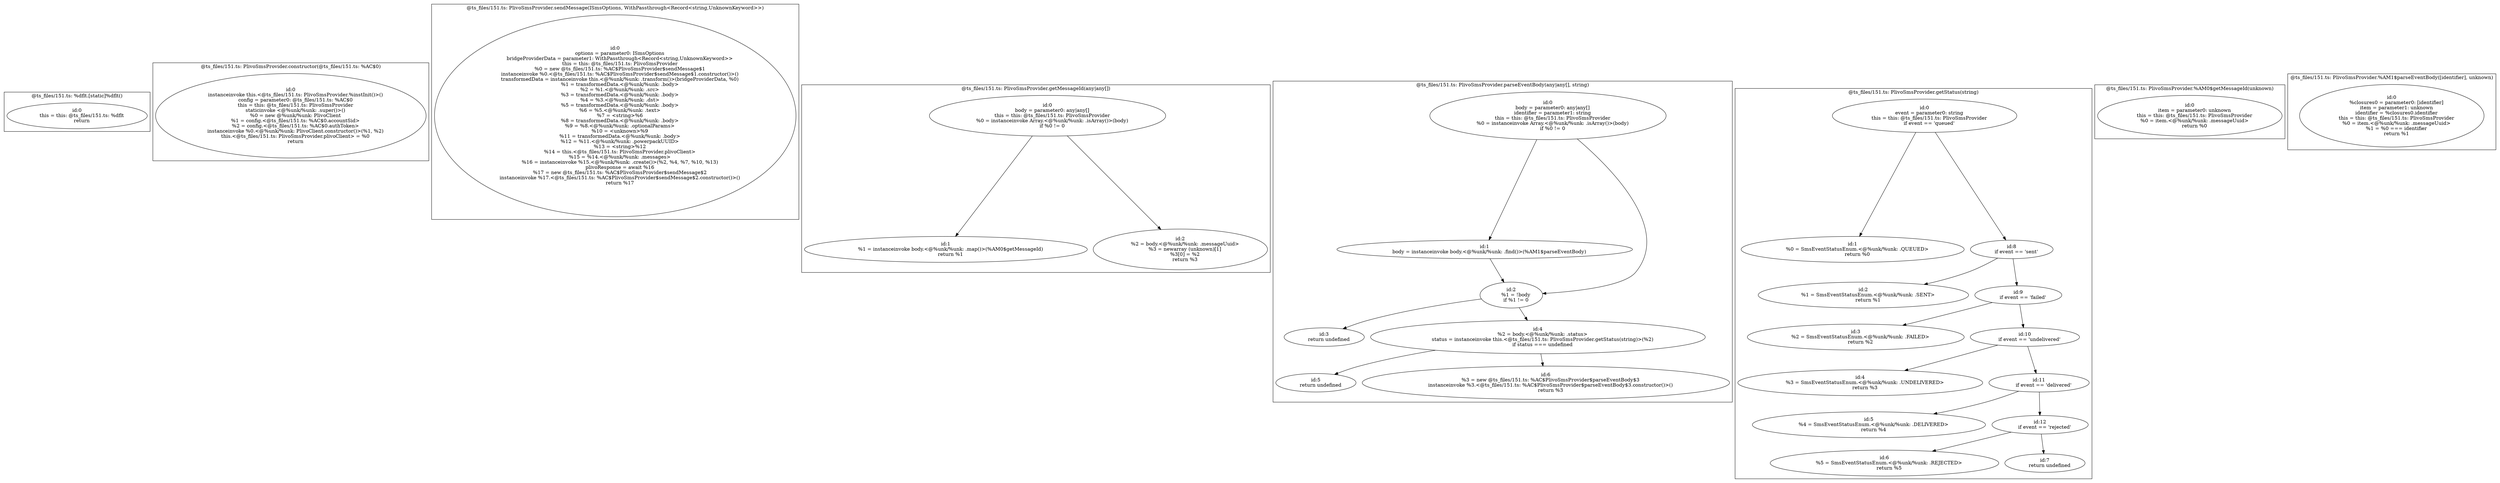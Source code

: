 digraph "151.ts" {
subgraph "cluster_@ts_files/151.ts: %dflt.[static]%dflt()" {
  label="@ts_files/151.ts: %dflt.[static]%dflt()";
  Node33710 [label="id:0
      this = this: @ts_files/151.ts: %dflt
      return"];
}
subgraph "cluster_@ts_files/151.ts: PlivoSmsProvider.constructor(@ts_files/151.ts: %AC$0)" {
  label="@ts_files/151.ts: PlivoSmsProvider.constructor(@ts_files/151.ts: %AC$0)";
  Node62460 [label="id:0
      instanceinvoke this.<@ts_files/151.ts: PlivoSmsProvider.%instInit()>()
      config = parameter0: @ts_files/151.ts: %AC$0
      this = this: @ts_files/151.ts: PlivoSmsProvider
      staticinvoke <@%unk/%unk: .super()>()
      %0 = new @%unk/%unk: PlivoClient
      %1 = config.<@ts_files/151.ts: %AC$0.accountSid>
      %2 = config.<@ts_files/151.ts: %AC$0.authToken>
      instanceinvoke %0.<@%unk/%unk: PlivoClient.constructor()>(%1, %2)
      this.<@ts_files/151.ts: PlivoSmsProvider.plivoClient> = %0
      return"];
}
subgraph "cluster_@ts_files/151.ts: PlivoSmsProvider.sendMessage(ISmsOptions, WithPassthrough<Record<string,UnknownKeyword>>)" {
  label="@ts_files/151.ts: PlivoSmsProvider.sendMessage(ISmsOptions, WithPassthrough<Record<string,UnknownKeyword>>)";
  Node102630 [label="id:0
      options = parameter0: ISmsOptions
      bridgeProviderData = parameter1: WithPassthrough<Record<string,UnknownKeyword>>
      this = this: @ts_files/151.ts: PlivoSmsProvider
      %0 = new @ts_files/151.ts: %AC$PlivoSmsProvider$sendMessage$1
      instanceinvoke %0.<@ts_files/151.ts: %AC$PlivoSmsProvider$sendMessage$1.constructor()>()
      transformedData = instanceinvoke this.<@%unk/%unk: .transform()>(bridgeProviderData, %0)
      %1 = transformedData.<@%unk/%unk: .body>
      %2 = %1.<@%unk/%unk: .src>
      %3 = transformedData.<@%unk/%unk: .body>
      %4 = %3.<@%unk/%unk: .dst>
      %5 = transformedData.<@%unk/%unk: .body>
      %6 = %5.<@%unk/%unk: .text>
      %7 = <string>%6
      %8 = transformedData.<@%unk/%unk: .body>
      %9 = %8.<@%unk/%unk: .optionalParams>
      %10 = <unknown>%9
      %11 = transformedData.<@%unk/%unk: .body>
      %12 = %11.<@%unk/%unk: .powerpackUUID>
      %13 = <string>%12
      %14 = this.<@ts_files/151.ts: PlivoSmsProvider.plivoClient>
      %15 = %14.<@%unk/%unk: .messages>
      %16 = instanceinvoke %15.<@%unk/%unk: .create()>(%2, %4, %7, %10, %13)
      plivoResponse = await %16
      %17 = new @ts_files/151.ts: %AC$PlivoSmsProvider$sendMessage$2
      instanceinvoke %17.<@ts_files/151.ts: %AC$PlivoSmsProvider$sendMessage$2.constructor()>()
      return %17"];
}
subgraph "cluster_@ts_files/151.ts: PlivoSmsProvider.getMessageId(any|any[])" {
  label="@ts_files/151.ts: PlivoSmsProvider.getMessageId(any|any[])";
  Node54510 [label="id:0
      body = parameter0: any|any[]
      this = this: @ts_files/151.ts: PlivoSmsProvider
      %0 = instanceinvoke Array.<@%unk/%unk: .isArray()>(body)
      if %0 != 0"];
  Node54511 [label="id:1
      %1 = instanceinvoke body.<@%unk/%unk: .map()>(%AM0$getMessageId)
      return %1"];
  Node54512 [label="id:2
      %2 = body.<@%unk/%unk: .messageUuid>
      %3 = newarray (unknown)[1]
      %3[0] = %2
      return %3"];
  Node54510 -> Node54511;
  Node54510 -> Node54512;
}
subgraph "cluster_@ts_files/151.ts: PlivoSmsProvider.parseEventBody(any|any[], string)" {
  label="@ts_files/151.ts: PlivoSmsProvider.parseEventBody(any|any[], string)";
  Node64390 [label="id:0
      body = parameter0: any|any[]
      identifier = parameter1: string
      this = this: @ts_files/151.ts: PlivoSmsProvider
      %0 = instanceinvoke Array.<@%unk/%unk: .isArray()>(body)
      if %0 != 0"];
  Node64391 [label="id:1
      body = instanceinvoke body.<@%unk/%unk: .find()>(%AM1$parseEventBody)"];
  Node64392 [label="id:2
      %1 = !body
      if %1 != 0"];
  Node64393 [label="id:3
      return undefined"];
  Node64394 [label="id:4
      %2 = body.<@%unk/%unk: .status>
      status = instanceinvoke this.<@ts_files/151.ts: PlivoSmsProvider.getStatus(string)>(%2)
      if status === undefined"];
  Node64395 [label="id:5
      return undefined"];
  Node64396 [label="id:6
      %3 = new @ts_files/151.ts: %AC$PlivoSmsProvider$parseEventBody$3
      instanceinvoke %3.<@ts_files/151.ts: %AC$PlivoSmsProvider$parseEventBody$3.constructor()>()
      return %3"];
  Node64390 -> Node64391;
  Node64390 -> Node64392;
  Node64391 -> Node64392;
  Node64392 -> Node64393;
  Node64392 -> Node64394;
  Node64394 -> Node64395;
  Node64394 -> Node64396;
}
subgraph "cluster_@ts_files/151.ts: PlivoSmsProvider.getStatus(string)" {
  label="@ts_files/151.ts: PlivoSmsProvider.getStatus(string)";
  Node49120 [label="id:0
      event = parameter0: string
      this = this: @ts_files/151.ts: PlivoSmsProvider
      if event == 'queued'"];
  Node49121 [label="id:1
      %0 = SmsEventStatusEnum.<@%unk/%unk: .QUEUED>
      return %0"];
  Node49122 [label="id:2
      %1 = SmsEventStatusEnum.<@%unk/%unk: .SENT>
      return %1"];
  Node49123 [label="id:3
      %2 = SmsEventStatusEnum.<@%unk/%unk: .FAILED>
      return %2"];
  Node49124 [label="id:4
      %3 = SmsEventStatusEnum.<@%unk/%unk: .UNDELIVERED>
      return %3"];
  Node49125 [label="id:5
      %4 = SmsEventStatusEnum.<@%unk/%unk: .DELIVERED>
      return %4"];
  Node49126 [label="id:6
      %5 = SmsEventStatusEnum.<@%unk/%unk: .REJECTED>
      return %5"];
  Node49127 [label="id:7
      return undefined"];
  Node49128 [label="id:8
      if event == 'sent'"];
  Node49129 [label="id:9
      if event == 'failed'"];
  Node491210 [label="id:10
      if event == 'undelivered'"];
  Node491211 [label="id:11
      if event == 'delivered'"];
  Node491212 [label="id:12
      if event == 'rejected'"];
  Node49120 -> Node49121;
  Node49120 -> Node49128;
  Node49128 -> Node49122;
  Node49128 -> Node49129;
  Node49129 -> Node49123;
  Node49129 -> Node491210;
  Node491210 -> Node49124;
  Node491210 -> Node491211;
  Node491211 -> Node49125;
  Node491211 -> Node491212;
  Node491212 -> Node49126;
  Node491212 -> Node49127;
}
subgraph "cluster_@ts_files/151.ts: PlivoSmsProvider.%AM0$getMessageId(unknown)" {
  label="@ts_files/151.ts: PlivoSmsProvider.%AM0$getMessageId(unknown)";
  Node55340 [label="id:0
      item = parameter0: unknown
      this = this: @ts_files/151.ts: PlivoSmsProvider
      %0 = item.<@%unk/%unk: .messageUuid>
      return %0"];
}
subgraph "cluster_@ts_files/151.ts: PlivoSmsProvider.%AM1$parseEventBody([identifier], unknown)" {
  label="@ts_files/151.ts: PlivoSmsProvider.%AM1$parseEventBody([identifier], unknown)";
  Node71030 [label="id:0
      %closures0 = parameter0: [identifier]
      item = parameter1: unknown
      identifier = %closures0.identifier
      this = this: @ts_files/151.ts: PlivoSmsProvider
      %0 = item.<@%unk/%unk: .messageUuid>
      %1 = %0 === identifier
      return %1"];
}
}
